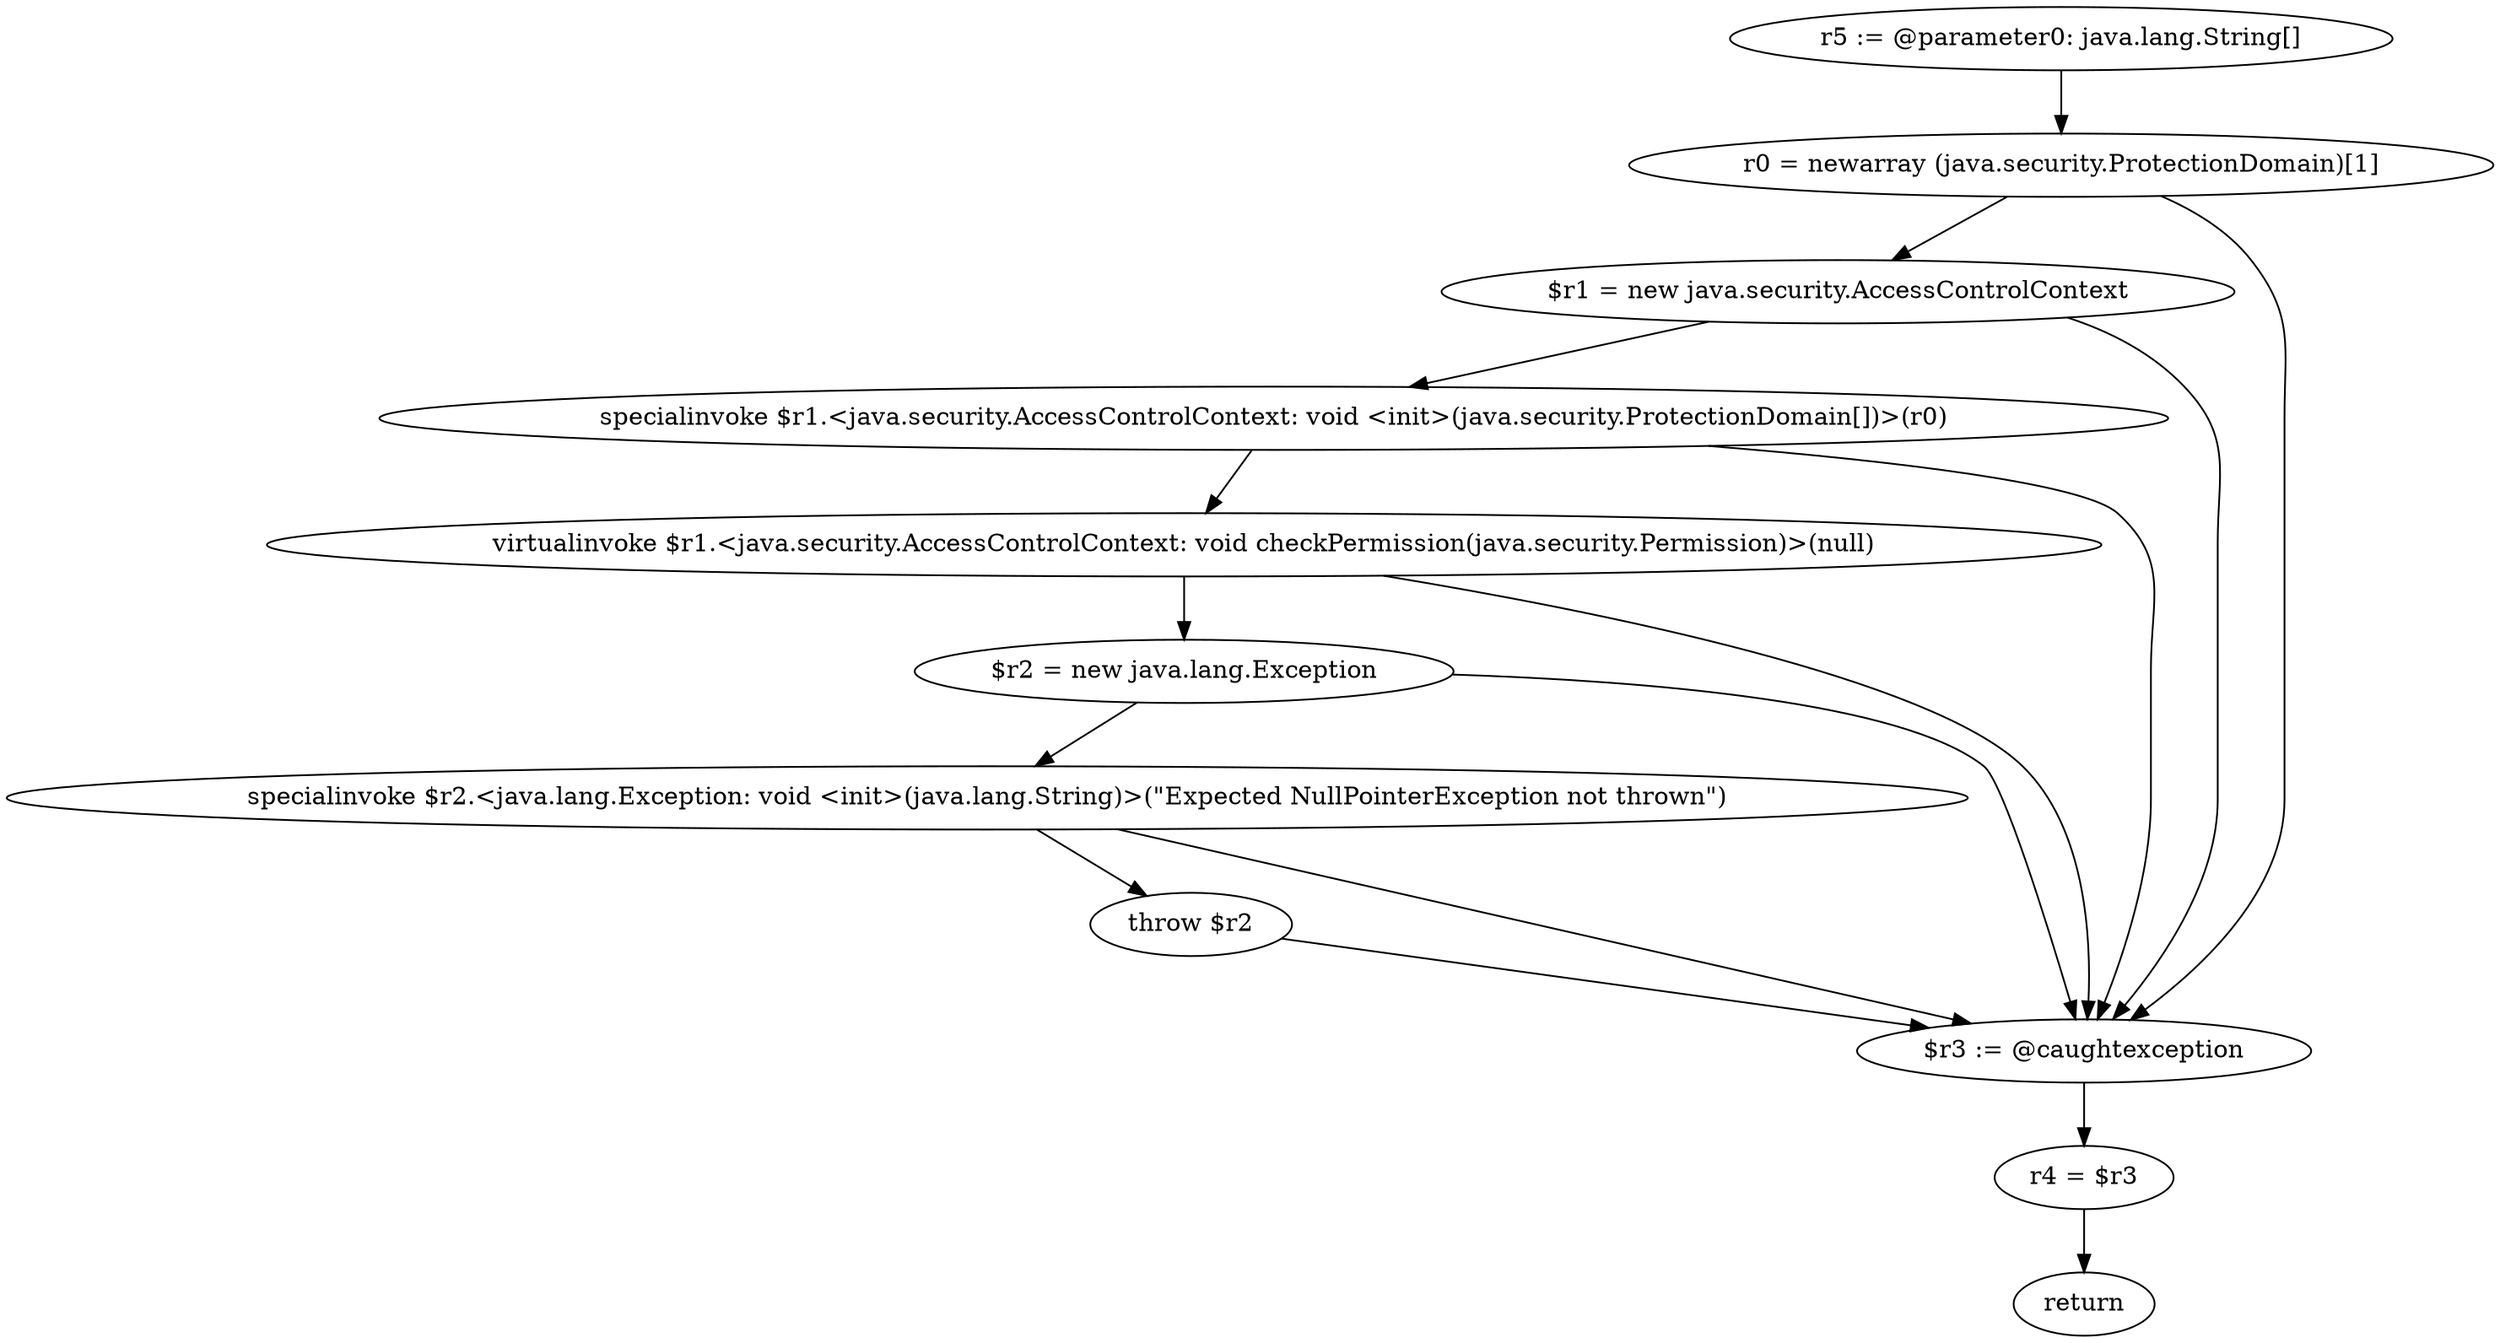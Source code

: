 digraph "unitGraph" {
    "r5 := @parameter0: java.lang.String[]"
    "r0 = newarray (java.security.ProtectionDomain)[1]"
    "$r1 = new java.security.AccessControlContext"
    "specialinvoke $r1.<java.security.AccessControlContext: void <init>(java.security.ProtectionDomain[])>(r0)"
    "virtualinvoke $r1.<java.security.AccessControlContext: void checkPermission(java.security.Permission)>(null)"
    "$r2 = new java.lang.Exception"
    "specialinvoke $r2.<java.lang.Exception: void <init>(java.lang.String)>(\"Expected NullPointerException not thrown\")"
    "throw $r2"
    "$r3 := @caughtexception"
    "r4 = $r3"
    "return"
    "r5 := @parameter0: java.lang.String[]"->"r0 = newarray (java.security.ProtectionDomain)[1]";
    "r0 = newarray (java.security.ProtectionDomain)[1]"->"$r1 = new java.security.AccessControlContext";
    "r0 = newarray (java.security.ProtectionDomain)[1]"->"$r3 := @caughtexception";
    "$r1 = new java.security.AccessControlContext"->"specialinvoke $r1.<java.security.AccessControlContext: void <init>(java.security.ProtectionDomain[])>(r0)";
    "$r1 = new java.security.AccessControlContext"->"$r3 := @caughtexception";
    "specialinvoke $r1.<java.security.AccessControlContext: void <init>(java.security.ProtectionDomain[])>(r0)"->"virtualinvoke $r1.<java.security.AccessControlContext: void checkPermission(java.security.Permission)>(null)";
    "specialinvoke $r1.<java.security.AccessControlContext: void <init>(java.security.ProtectionDomain[])>(r0)"->"$r3 := @caughtexception";
    "virtualinvoke $r1.<java.security.AccessControlContext: void checkPermission(java.security.Permission)>(null)"->"$r2 = new java.lang.Exception";
    "virtualinvoke $r1.<java.security.AccessControlContext: void checkPermission(java.security.Permission)>(null)"->"$r3 := @caughtexception";
    "$r2 = new java.lang.Exception"->"specialinvoke $r2.<java.lang.Exception: void <init>(java.lang.String)>(\"Expected NullPointerException not thrown\")";
    "$r2 = new java.lang.Exception"->"$r3 := @caughtexception";
    "specialinvoke $r2.<java.lang.Exception: void <init>(java.lang.String)>(\"Expected NullPointerException not thrown\")"->"throw $r2";
    "specialinvoke $r2.<java.lang.Exception: void <init>(java.lang.String)>(\"Expected NullPointerException not thrown\")"->"$r3 := @caughtexception";
    "throw $r2"->"$r3 := @caughtexception";
    "$r3 := @caughtexception"->"r4 = $r3";
    "r4 = $r3"->"return";
}
